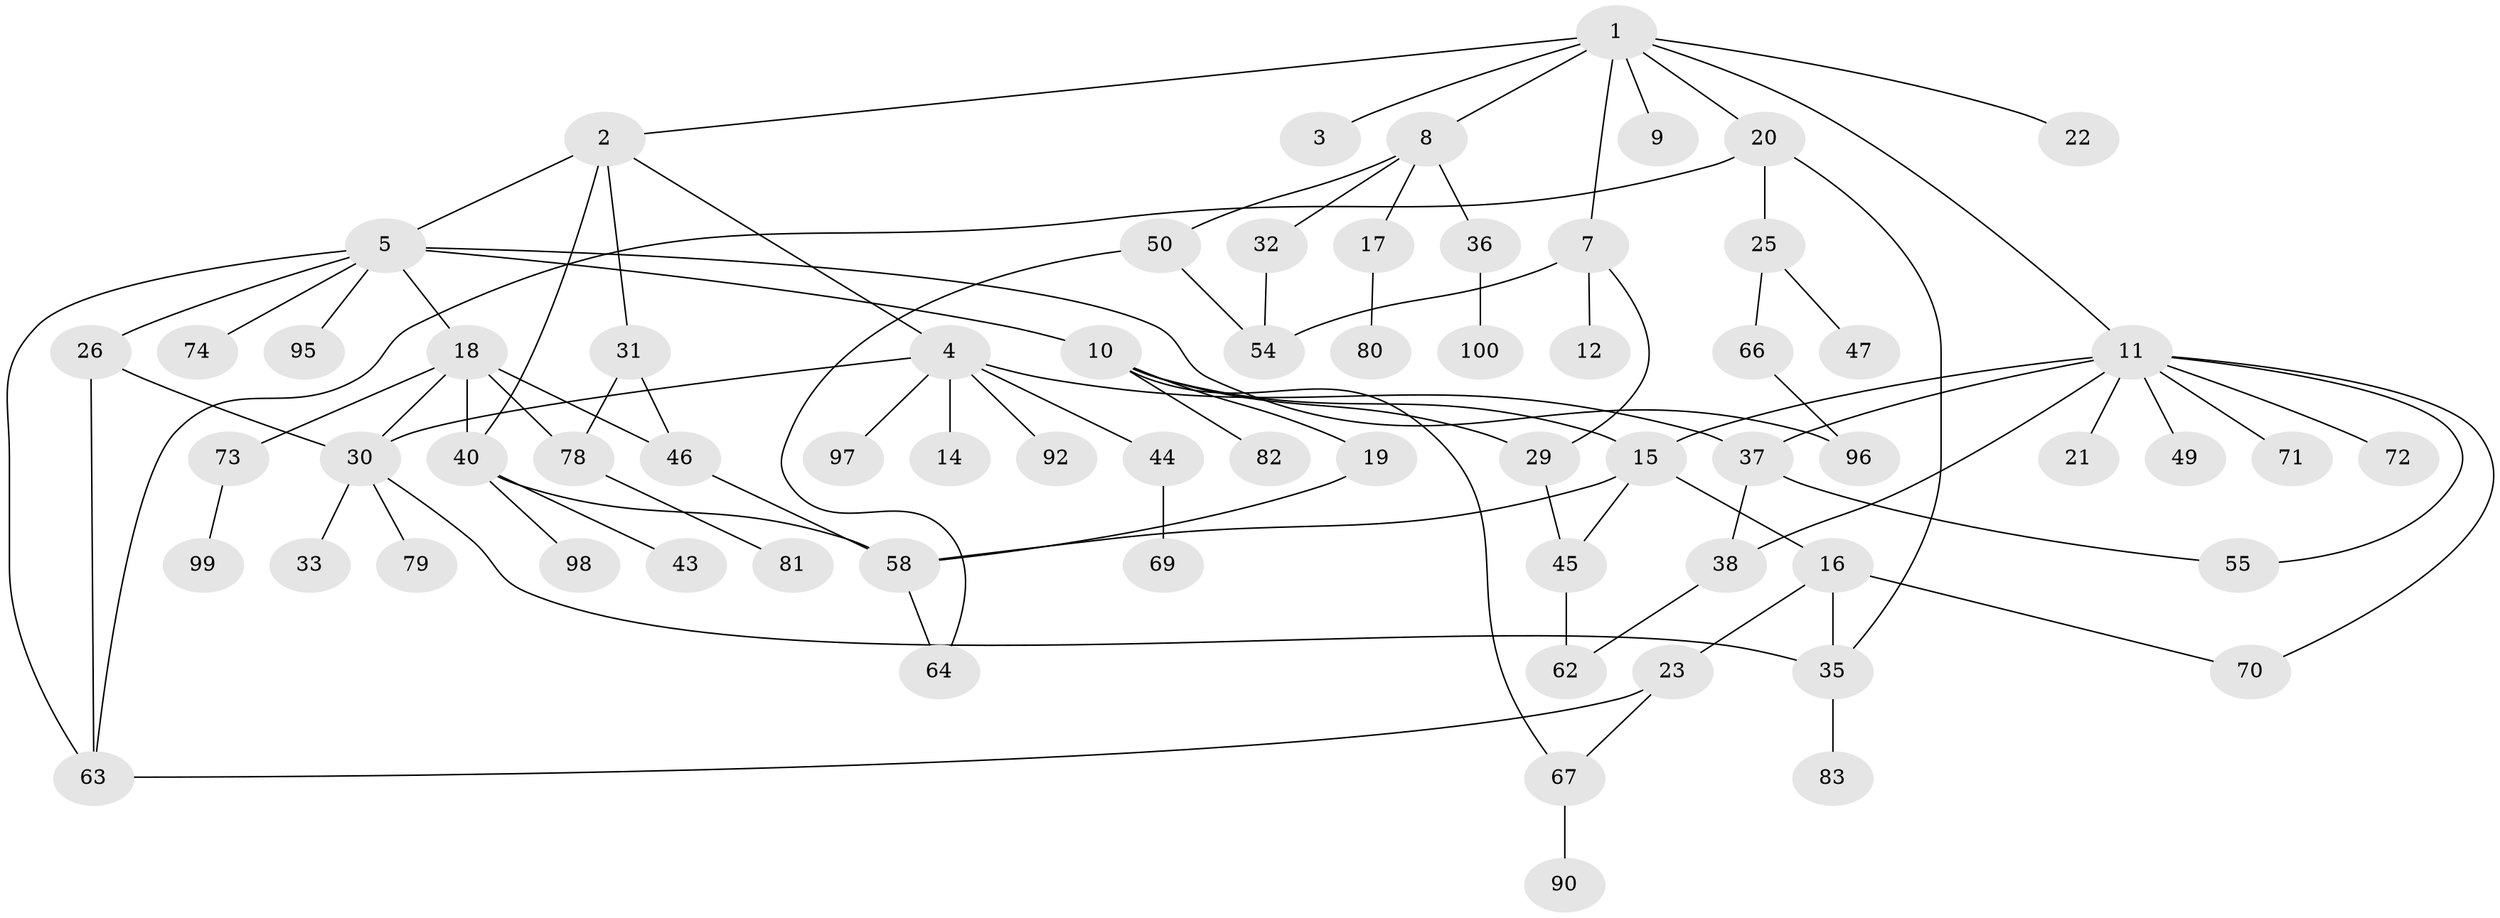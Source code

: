 // original degree distribution, {8: 0.03, 5: 0.05, 2: 0.31, 4: 0.11, 3: 0.17, 7: 0.01, 1: 0.31, 6: 0.01}
// Generated by graph-tools (version 1.1) at 2025/11/02/21/25 10:11:06]
// undirected, 68 vertices, 93 edges
graph export_dot {
graph [start="1"]
  node [color=gray90,style=filled];
  1 [super="+6"];
  2;
  3 [super="+39"];
  4 [super="+27"];
  5 [super="+61"];
  7 [super="+24"];
  8 [super="+13"];
  9 [super="+57"];
  10 [super="+84"];
  11 [super="+28"];
  12;
  14 [super="+68"];
  15 [super="+93"];
  16 [super="+88"];
  17;
  18 [super="+34"];
  19 [super="+94"];
  20 [super="+75"];
  21;
  22;
  23;
  25;
  26;
  29 [super="+53"];
  30 [super="+42"];
  31 [super="+48"];
  32;
  33;
  35 [super="+51"];
  36;
  37 [super="+52"];
  38 [super="+41"];
  40 [super="+86"];
  43;
  44;
  45 [super="+87"];
  46;
  47 [super="+60"];
  49;
  50 [super="+56"];
  54 [super="+65"];
  55 [super="+59"];
  58 [super="+76"];
  62;
  63 [super="+89"];
  64;
  66 [super="+85"];
  67 [super="+77"];
  69 [super="+91"];
  70;
  71;
  72;
  73;
  74;
  78;
  79;
  80;
  81;
  82;
  83;
  90;
  92;
  95;
  96;
  97;
  98;
  99;
  100;
  1 -- 2;
  1 -- 3;
  1 -- 7;
  1 -- 8;
  1 -- 9;
  1 -- 11;
  1 -- 22;
  1 -- 20;
  2 -- 4;
  2 -- 5;
  2 -- 31;
  2 -- 40;
  4 -- 14;
  4 -- 92;
  4 -- 97;
  4 -- 37;
  4 -- 44;
  4 -- 30;
  5 -- 10;
  5 -- 18;
  5 -- 26;
  5 -- 74;
  5 -- 95;
  5 -- 96;
  5 -- 63;
  7 -- 12;
  7 -- 54;
  7 -- 29;
  8 -- 17;
  8 -- 32;
  8 -- 50;
  8 -- 36;
  10 -- 15;
  10 -- 19;
  10 -- 29;
  10 -- 82;
  10 -- 67;
  11 -- 21;
  11 -- 37;
  11 -- 38;
  11 -- 70;
  11 -- 71;
  11 -- 15;
  11 -- 72;
  11 -- 49;
  11 -- 55;
  15 -- 16;
  15 -- 45;
  15 -- 58;
  16 -- 23;
  16 -- 70;
  16 -- 35;
  17 -- 80;
  18 -- 78;
  18 -- 46;
  18 -- 73;
  18 -- 30;
  18 -- 40;
  19 -- 58;
  20 -- 25;
  20 -- 63;
  20 -- 35;
  23 -- 63;
  23 -- 67;
  25 -- 47;
  25 -- 66;
  26 -- 30;
  26 -- 63;
  29 -- 45;
  30 -- 33;
  30 -- 35;
  30 -- 79;
  31 -- 78;
  31 -- 46;
  32 -- 54;
  35 -- 83;
  36 -- 100;
  37 -- 55;
  37 -- 38;
  38 -- 62;
  40 -- 43;
  40 -- 58;
  40 -- 98;
  44 -- 69;
  45 -- 62;
  46 -- 58;
  50 -- 64;
  50 -- 54;
  58 -- 64;
  66 -- 96;
  67 -- 90;
  73 -- 99;
  78 -- 81;
}

